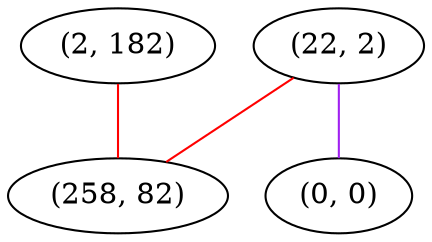 graph "" {
"(2, 182)";
"(22, 2)";
"(0, 0)";
"(258, 82)";
"(2, 182)" -- "(258, 82)"  [color=red, key=0, weight=1];
"(22, 2)" -- "(0, 0)"  [color=purple, key=0, weight=4];
"(22, 2)" -- "(258, 82)"  [color=red, key=0, weight=1];
}
